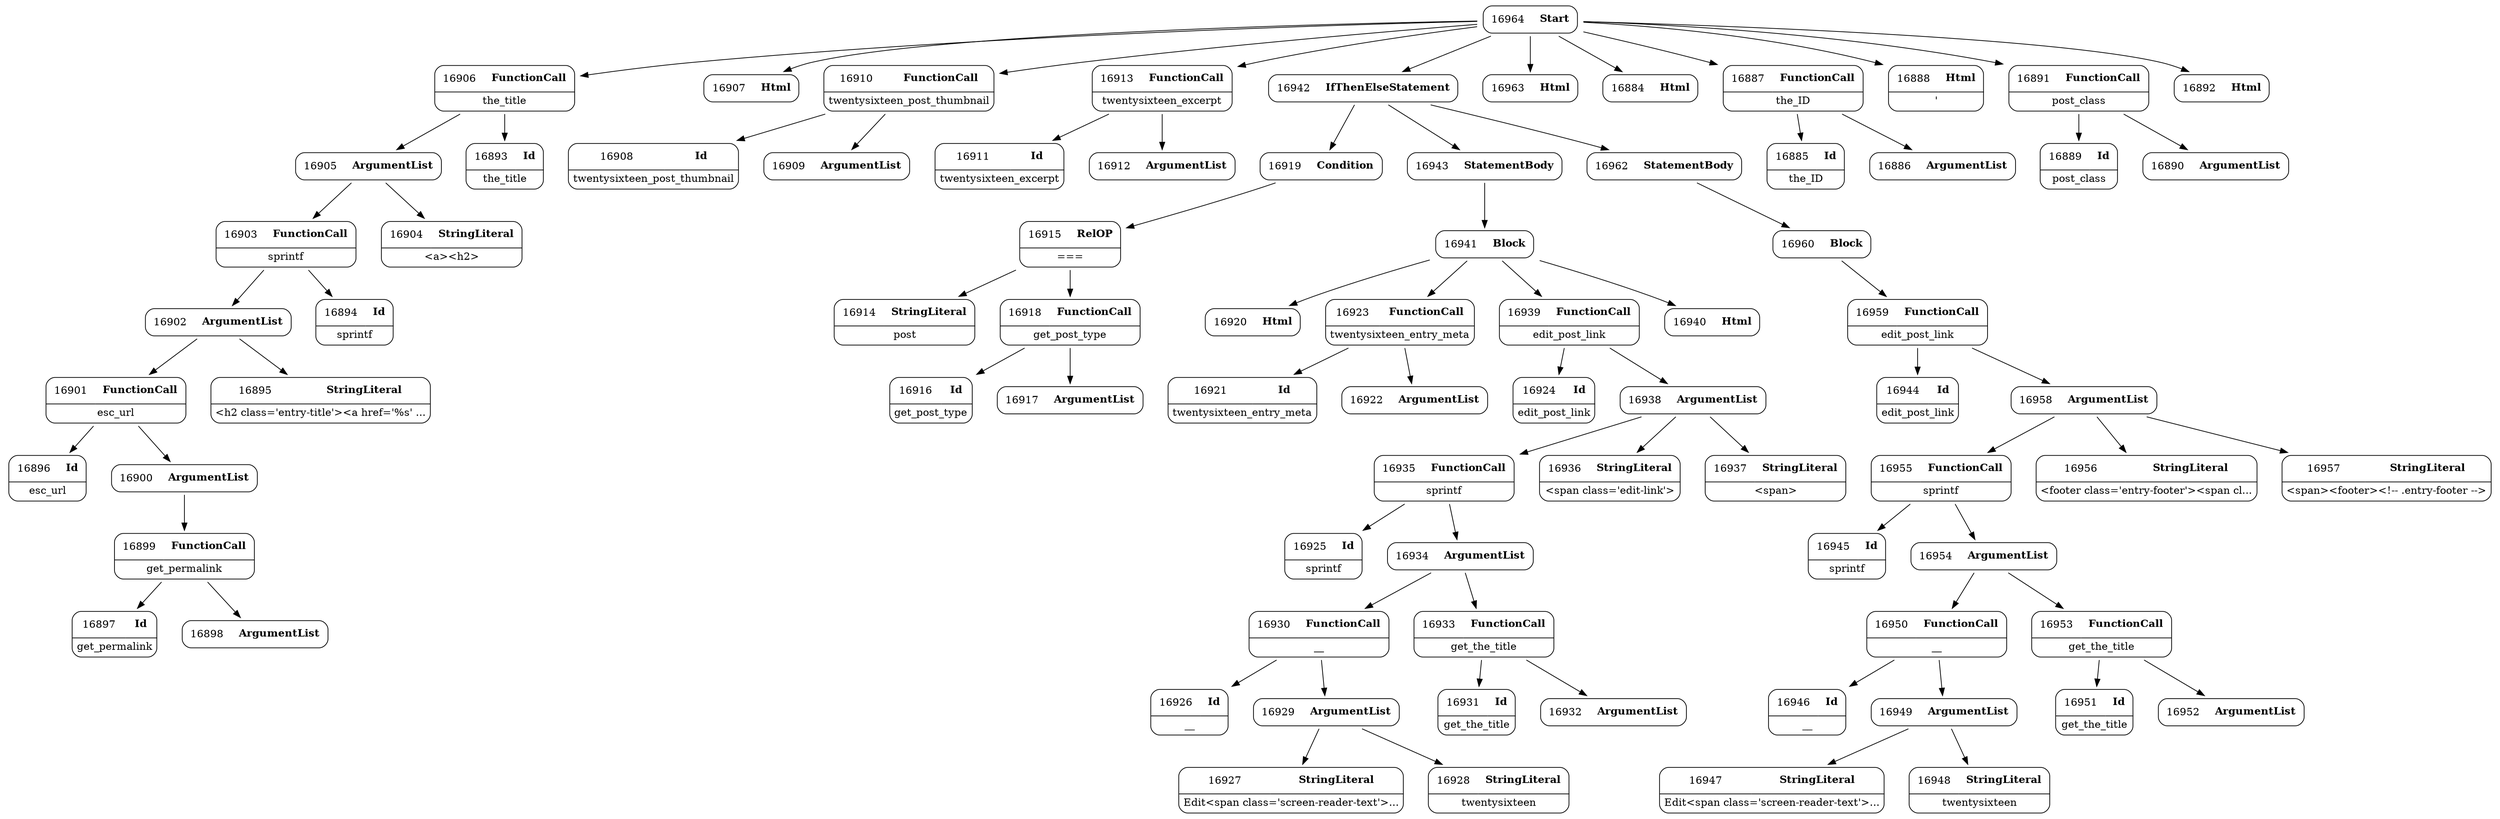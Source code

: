 digraph ast {
node [shape=none];
16896 [label=<<TABLE border='1' cellspacing='0' cellpadding='10' style='rounded' ><TR><TD border='0'>16896</TD><TD border='0'><B>Id</B></TD></TR><HR/><TR><TD border='0' cellpadding='5' colspan='2'>esc_url</TD></TR></TABLE>>];
16897 [label=<<TABLE border='1' cellspacing='0' cellpadding='10' style='rounded' ><TR><TD border='0'>16897</TD><TD border='0'><B>Id</B></TD></TR><HR/><TR><TD border='0' cellpadding='5' colspan='2'>get_permalink</TD></TR></TABLE>>];
16898 [label=<<TABLE border='1' cellspacing='0' cellpadding='10' style='rounded' ><TR><TD border='0'>16898</TD><TD border='0'><B>ArgumentList</B></TD></TR></TABLE>>];
16899 [label=<<TABLE border='1' cellspacing='0' cellpadding='10' style='rounded' ><TR><TD border='0'>16899</TD><TD border='0'><B>FunctionCall</B></TD></TR><HR/><TR><TD border='0' cellpadding='5' colspan='2'>get_permalink</TD></TR></TABLE>>];
16899 -> 16897 [weight=2];
16899 -> 16898 [weight=2];
16900 [label=<<TABLE border='1' cellspacing='0' cellpadding='10' style='rounded' ><TR><TD border='0'>16900</TD><TD border='0'><B>ArgumentList</B></TD></TR></TABLE>>];
16900 -> 16899 [weight=2];
16901 [label=<<TABLE border='1' cellspacing='0' cellpadding='10' style='rounded' ><TR><TD border='0'>16901</TD><TD border='0'><B>FunctionCall</B></TD></TR><HR/><TR><TD border='0' cellpadding='5' colspan='2'>esc_url</TD></TR></TABLE>>];
16901 -> 16896 [weight=2];
16901 -> 16900 [weight=2];
16902 [label=<<TABLE border='1' cellspacing='0' cellpadding='10' style='rounded' ><TR><TD border='0'>16902</TD><TD border='0'><B>ArgumentList</B></TD></TR></TABLE>>];
16902 -> 16895 [weight=2];
16902 -> 16901 [weight=2];
16903 [label=<<TABLE border='1' cellspacing='0' cellpadding='10' style='rounded' ><TR><TD border='0'>16903</TD><TD border='0'><B>FunctionCall</B></TD></TR><HR/><TR><TD border='0' cellpadding='5' colspan='2'>sprintf</TD></TR></TABLE>>];
16903 -> 16894 [weight=2];
16903 -> 16902 [weight=2];
16904 [label=<<TABLE border='1' cellspacing='0' cellpadding='10' style='rounded' ><TR><TD border='0'>16904</TD><TD border='0'><B>StringLiteral</B></TD></TR><HR/><TR><TD border='0' cellpadding='5' colspan='2'>&lt;a&gt;&lt;h2&gt;</TD></TR></TABLE>>];
16905 [label=<<TABLE border='1' cellspacing='0' cellpadding='10' style='rounded' ><TR><TD border='0'>16905</TD><TD border='0'><B>ArgumentList</B></TD></TR></TABLE>>];
16905 -> 16903 [weight=2];
16905 -> 16904 [weight=2];
16906 [label=<<TABLE border='1' cellspacing='0' cellpadding='10' style='rounded' ><TR><TD border='0'>16906</TD><TD border='0'><B>FunctionCall</B></TD></TR><HR/><TR><TD border='0' cellpadding='5' colspan='2'>the_title</TD></TR></TABLE>>];
16906 -> 16893 [weight=2];
16906 -> 16905 [weight=2];
16907 [label=<<TABLE border='1' cellspacing='0' cellpadding='10' style='rounded' ><TR><TD border='0'>16907</TD><TD border='0'><B>Html</B></TD></TR></TABLE>>];
16908 [label=<<TABLE border='1' cellspacing='0' cellpadding='10' style='rounded' ><TR><TD border='0'>16908</TD><TD border='0'><B>Id</B></TD></TR><HR/><TR><TD border='0' cellpadding='5' colspan='2'>twentysixteen_post_thumbnail</TD></TR></TABLE>>];
16909 [label=<<TABLE border='1' cellspacing='0' cellpadding='10' style='rounded' ><TR><TD border='0'>16909</TD><TD border='0'><B>ArgumentList</B></TD></TR></TABLE>>];
16910 [label=<<TABLE border='1' cellspacing='0' cellpadding='10' style='rounded' ><TR><TD border='0'>16910</TD><TD border='0'><B>FunctionCall</B></TD></TR><HR/><TR><TD border='0' cellpadding='5' colspan='2'>twentysixteen_post_thumbnail</TD></TR></TABLE>>];
16910 -> 16908 [weight=2];
16910 -> 16909 [weight=2];
16911 [label=<<TABLE border='1' cellspacing='0' cellpadding='10' style='rounded' ><TR><TD border='0'>16911</TD><TD border='0'><B>Id</B></TD></TR><HR/><TR><TD border='0' cellpadding='5' colspan='2'>twentysixteen_excerpt</TD></TR></TABLE>>];
16912 [label=<<TABLE border='1' cellspacing='0' cellpadding='10' style='rounded' ><TR><TD border='0'>16912</TD><TD border='0'><B>ArgumentList</B></TD></TR></TABLE>>];
16913 [label=<<TABLE border='1' cellspacing='0' cellpadding='10' style='rounded' ><TR><TD border='0'>16913</TD><TD border='0'><B>FunctionCall</B></TD></TR><HR/><TR><TD border='0' cellpadding='5' colspan='2'>twentysixteen_excerpt</TD></TR></TABLE>>];
16913 -> 16911 [weight=2];
16913 -> 16912 [weight=2];
16914 [label=<<TABLE border='1' cellspacing='0' cellpadding='10' style='rounded' ><TR><TD border='0'>16914</TD><TD border='0'><B>StringLiteral</B></TD></TR><HR/><TR><TD border='0' cellpadding='5' colspan='2'>post</TD></TR></TABLE>>];
16915 [label=<<TABLE border='1' cellspacing='0' cellpadding='10' style='rounded' ><TR><TD border='0'>16915</TD><TD border='0'><B>RelOP</B></TD></TR><HR/><TR><TD border='0' cellpadding='5' colspan='2'>===</TD></TR></TABLE>>];
16915 -> 16914 [weight=2];
16915 -> 16918 [weight=2];
16916 [label=<<TABLE border='1' cellspacing='0' cellpadding='10' style='rounded' ><TR><TD border='0'>16916</TD><TD border='0'><B>Id</B></TD></TR><HR/><TR><TD border='0' cellpadding='5' colspan='2'>get_post_type</TD></TR></TABLE>>];
16917 [label=<<TABLE border='1' cellspacing='0' cellpadding='10' style='rounded' ><TR><TD border='0'>16917</TD><TD border='0'><B>ArgumentList</B></TD></TR></TABLE>>];
16918 [label=<<TABLE border='1' cellspacing='0' cellpadding='10' style='rounded' ><TR><TD border='0'>16918</TD><TD border='0'><B>FunctionCall</B></TD></TR><HR/><TR><TD border='0' cellpadding='5' colspan='2'>get_post_type</TD></TR></TABLE>>];
16918 -> 16916 [weight=2];
16918 -> 16917 [weight=2];
16919 [label=<<TABLE border='1' cellspacing='0' cellpadding='10' style='rounded' ><TR><TD border='0'>16919</TD><TD border='0'><B>Condition</B></TD></TR></TABLE>>];
16919 -> 16915 [weight=2];
16920 [label=<<TABLE border='1' cellspacing='0' cellpadding='10' style='rounded' ><TR><TD border='0'>16920</TD><TD border='0'><B>Html</B></TD></TR></TABLE>>];
16921 [label=<<TABLE border='1' cellspacing='0' cellpadding='10' style='rounded' ><TR><TD border='0'>16921</TD><TD border='0'><B>Id</B></TD></TR><HR/><TR><TD border='0' cellpadding='5' colspan='2'>twentysixteen_entry_meta</TD></TR></TABLE>>];
16922 [label=<<TABLE border='1' cellspacing='0' cellpadding='10' style='rounded' ><TR><TD border='0'>16922</TD><TD border='0'><B>ArgumentList</B></TD></TR></TABLE>>];
16923 [label=<<TABLE border='1' cellspacing='0' cellpadding='10' style='rounded' ><TR><TD border='0'>16923</TD><TD border='0'><B>FunctionCall</B></TD></TR><HR/><TR><TD border='0' cellpadding='5' colspan='2'>twentysixteen_entry_meta</TD></TR></TABLE>>];
16923 -> 16921 [weight=2];
16923 -> 16922 [weight=2];
16924 [label=<<TABLE border='1' cellspacing='0' cellpadding='10' style='rounded' ><TR><TD border='0'>16924</TD><TD border='0'><B>Id</B></TD></TR><HR/><TR><TD border='0' cellpadding='5' colspan='2'>edit_post_link</TD></TR></TABLE>>];
16925 [label=<<TABLE border='1' cellspacing='0' cellpadding='10' style='rounded' ><TR><TD border='0'>16925</TD><TD border='0'><B>Id</B></TD></TR><HR/><TR><TD border='0' cellpadding='5' colspan='2'>sprintf</TD></TR></TABLE>>];
16926 [label=<<TABLE border='1' cellspacing='0' cellpadding='10' style='rounded' ><TR><TD border='0'>16926</TD><TD border='0'><B>Id</B></TD></TR><HR/><TR><TD border='0' cellpadding='5' colspan='2'>__</TD></TR></TABLE>>];
16927 [label=<<TABLE border='1' cellspacing='0' cellpadding='10' style='rounded' ><TR><TD border='0'>16927</TD><TD border='0'><B>StringLiteral</B></TD></TR><HR/><TR><TD border='0' cellpadding='5' colspan='2'>Edit&lt;span class='screen-reader-text'&gt;...</TD></TR></TABLE>>];
16928 [label=<<TABLE border='1' cellspacing='0' cellpadding='10' style='rounded' ><TR><TD border='0'>16928</TD><TD border='0'><B>StringLiteral</B></TD></TR><HR/><TR><TD border='0' cellpadding='5' colspan='2'>twentysixteen</TD></TR></TABLE>>];
16929 [label=<<TABLE border='1' cellspacing='0' cellpadding='10' style='rounded' ><TR><TD border='0'>16929</TD><TD border='0'><B>ArgumentList</B></TD></TR></TABLE>>];
16929 -> 16927 [weight=2];
16929 -> 16928 [weight=2];
16930 [label=<<TABLE border='1' cellspacing='0' cellpadding='10' style='rounded' ><TR><TD border='0'>16930</TD><TD border='0'><B>FunctionCall</B></TD></TR><HR/><TR><TD border='0' cellpadding='5' colspan='2'>__</TD></TR></TABLE>>];
16930 -> 16926 [weight=2];
16930 -> 16929 [weight=2];
16931 [label=<<TABLE border='1' cellspacing='0' cellpadding='10' style='rounded' ><TR><TD border='0'>16931</TD><TD border='0'><B>Id</B></TD></TR><HR/><TR><TD border='0' cellpadding='5' colspan='2'>get_the_title</TD></TR></TABLE>>];
16932 [label=<<TABLE border='1' cellspacing='0' cellpadding='10' style='rounded' ><TR><TD border='0'>16932</TD><TD border='0'><B>ArgumentList</B></TD></TR></TABLE>>];
16933 [label=<<TABLE border='1' cellspacing='0' cellpadding='10' style='rounded' ><TR><TD border='0'>16933</TD><TD border='0'><B>FunctionCall</B></TD></TR><HR/><TR><TD border='0' cellpadding='5' colspan='2'>get_the_title</TD></TR></TABLE>>];
16933 -> 16931 [weight=2];
16933 -> 16932 [weight=2];
16934 [label=<<TABLE border='1' cellspacing='0' cellpadding='10' style='rounded' ><TR><TD border='0'>16934</TD><TD border='0'><B>ArgumentList</B></TD></TR></TABLE>>];
16934 -> 16930 [weight=2];
16934 -> 16933 [weight=2];
16935 [label=<<TABLE border='1' cellspacing='0' cellpadding='10' style='rounded' ><TR><TD border='0'>16935</TD><TD border='0'><B>FunctionCall</B></TD></TR><HR/><TR><TD border='0' cellpadding='5' colspan='2'>sprintf</TD></TR></TABLE>>];
16935 -> 16925 [weight=2];
16935 -> 16934 [weight=2];
16936 [label=<<TABLE border='1' cellspacing='0' cellpadding='10' style='rounded' ><TR><TD border='0'>16936</TD><TD border='0'><B>StringLiteral</B></TD></TR><HR/><TR><TD border='0' cellpadding='5' colspan='2'>&lt;span class='edit-link'&gt;</TD></TR></TABLE>>];
16937 [label=<<TABLE border='1' cellspacing='0' cellpadding='10' style='rounded' ><TR><TD border='0'>16937</TD><TD border='0'><B>StringLiteral</B></TD></TR><HR/><TR><TD border='0' cellpadding='5' colspan='2'>&lt;span&gt;</TD></TR></TABLE>>];
16938 [label=<<TABLE border='1' cellspacing='0' cellpadding='10' style='rounded' ><TR><TD border='0'>16938</TD><TD border='0'><B>ArgumentList</B></TD></TR></TABLE>>];
16938 -> 16935 [weight=2];
16938 -> 16936 [weight=2];
16938 -> 16937 [weight=2];
16939 [label=<<TABLE border='1' cellspacing='0' cellpadding='10' style='rounded' ><TR><TD border='0'>16939</TD><TD border='0'><B>FunctionCall</B></TD></TR><HR/><TR><TD border='0' cellpadding='5' colspan='2'>edit_post_link</TD></TR></TABLE>>];
16939 -> 16924 [weight=2];
16939 -> 16938 [weight=2];
16940 [label=<<TABLE border='1' cellspacing='0' cellpadding='10' style='rounded' ><TR><TD border='0'>16940</TD><TD border='0'><B>Html</B></TD></TR></TABLE>>];
16941 [label=<<TABLE border='1' cellspacing='0' cellpadding='10' style='rounded' ><TR><TD border='0'>16941</TD><TD border='0'><B>Block</B></TD></TR></TABLE>>];
16941 -> 16920 [weight=2];
16941 -> 16923 [weight=2];
16941 -> 16939 [weight=2];
16941 -> 16940 [weight=2];
16942 [label=<<TABLE border='1' cellspacing='0' cellpadding='10' style='rounded' ><TR><TD border='0'>16942</TD><TD border='0'><B>IfThenElseStatement</B></TD></TR></TABLE>>];
16942 -> 16919 [weight=2];
16942 -> 16943 [weight=2];
16942 -> 16962 [weight=2];
16943 [label=<<TABLE border='1' cellspacing='0' cellpadding='10' style='rounded' ><TR><TD border='0'>16943</TD><TD border='0'><B>StatementBody</B></TD></TR></TABLE>>];
16943 -> 16941 [weight=2];
16944 [label=<<TABLE border='1' cellspacing='0' cellpadding='10' style='rounded' ><TR><TD border='0'>16944</TD><TD border='0'><B>Id</B></TD></TR><HR/><TR><TD border='0' cellpadding='5' colspan='2'>edit_post_link</TD></TR></TABLE>>];
16945 [label=<<TABLE border='1' cellspacing='0' cellpadding='10' style='rounded' ><TR><TD border='0'>16945</TD><TD border='0'><B>Id</B></TD></TR><HR/><TR><TD border='0' cellpadding='5' colspan='2'>sprintf</TD></TR></TABLE>>];
16946 [label=<<TABLE border='1' cellspacing='0' cellpadding='10' style='rounded' ><TR><TD border='0'>16946</TD><TD border='0'><B>Id</B></TD></TR><HR/><TR><TD border='0' cellpadding='5' colspan='2'>__</TD></TR></TABLE>>];
16947 [label=<<TABLE border='1' cellspacing='0' cellpadding='10' style='rounded' ><TR><TD border='0'>16947</TD><TD border='0'><B>StringLiteral</B></TD></TR><HR/><TR><TD border='0' cellpadding='5' colspan='2'>Edit&lt;span class='screen-reader-text'&gt;...</TD></TR></TABLE>>];
16948 [label=<<TABLE border='1' cellspacing='0' cellpadding='10' style='rounded' ><TR><TD border='0'>16948</TD><TD border='0'><B>StringLiteral</B></TD></TR><HR/><TR><TD border='0' cellpadding='5' colspan='2'>twentysixteen</TD></TR></TABLE>>];
16949 [label=<<TABLE border='1' cellspacing='0' cellpadding='10' style='rounded' ><TR><TD border='0'>16949</TD><TD border='0'><B>ArgumentList</B></TD></TR></TABLE>>];
16949 -> 16947 [weight=2];
16949 -> 16948 [weight=2];
16950 [label=<<TABLE border='1' cellspacing='0' cellpadding='10' style='rounded' ><TR><TD border='0'>16950</TD><TD border='0'><B>FunctionCall</B></TD></TR><HR/><TR><TD border='0' cellpadding='5' colspan='2'>__</TD></TR></TABLE>>];
16950 -> 16946 [weight=2];
16950 -> 16949 [weight=2];
16951 [label=<<TABLE border='1' cellspacing='0' cellpadding='10' style='rounded' ><TR><TD border='0'>16951</TD><TD border='0'><B>Id</B></TD></TR><HR/><TR><TD border='0' cellpadding='5' colspan='2'>get_the_title</TD></TR></TABLE>>];
16952 [label=<<TABLE border='1' cellspacing='0' cellpadding='10' style='rounded' ><TR><TD border='0'>16952</TD><TD border='0'><B>ArgumentList</B></TD></TR></TABLE>>];
16953 [label=<<TABLE border='1' cellspacing='0' cellpadding='10' style='rounded' ><TR><TD border='0'>16953</TD><TD border='0'><B>FunctionCall</B></TD></TR><HR/><TR><TD border='0' cellpadding='5' colspan='2'>get_the_title</TD></TR></TABLE>>];
16953 -> 16951 [weight=2];
16953 -> 16952 [weight=2];
16954 [label=<<TABLE border='1' cellspacing='0' cellpadding='10' style='rounded' ><TR><TD border='0'>16954</TD><TD border='0'><B>ArgumentList</B></TD></TR></TABLE>>];
16954 -> 16950 [weight=2];
16954 -> 16953 [weight=2];
16955 [label=<<TABLE border='1' cellspacing='0' cellpadding='10' style='rounded' ><TR><TD border='0'>16955</TD><TD border='0'><B>FunctionCall</B></TD></TR><HR/><TR><TD border='0' cellpadding='5' colspan='2'>sprintf</TD></TR></TABLE>>];
16955 -> 16945 [weight=2];
16955 -> 16954 [weight=2];
16956 [label=<<TABLE border='1' cellspacing='0' cellpadding='10' style='rounded' ><TR><TD border='0'>16956</TD><TD border='0'><B>StringLiteral</B></TD></TR><HR/><TR><TD border='0' cellpadding='5' colspan='2'>&lt;footer class='entry-footer'&gt;&lt;span cl...</TD></TR></TABLE>>];
16957 [label=<<TABLE border='1' cellspacing='0' cellpadding='10' style='rounded' ><TR><TD border='0'>16957</TD><TD border='0'><B>StringLiteral</B></TD></TR><HR/><TR><TD border='0' cellpadding='5' colspan='2'>&lt;span&gt;&lt;footer&gt;&lt;!-- .entry-footer --&gt;</TD></TR></TABLE>>];
16958 [label=<<TABLE border='1' cellspacing='0' cellpadding='10' style='rounded' ><TR><TD border='0'>16958</TD><TD border='0'><B>ArgumentList</B></TD></TR></TABLE>>];
16958 -> 16955 [weight=2];
16958 -> 16956 [weight=2];
16958 -> 16957 [weight=2];
16959 [label=<<TABLE border='1' cellspacing='0' cellpadding='10' style='rounded' ><TR><TD border='0'>16959</TD><TD border='0'><B>FunctionCall</B></TD></TR><HR/><TR><TD border='0' cellpadding='5' colspan='2'>edit_post_link</TD></TR></TABLE>>];
16959 -> 16944 [weight=2];
16959 -> 16958 [weight=2];
16960 [label=<<TABLE border='1' cellspacing='0' cellpadding='10' style='rounded' ><TR><TD border='0'>16960</TD><TD border='0'><B>Block</B></TD></TR></TABLE>>];
16960 -> 16959 [weight=2];
16962 [label=<<TABLE border='1' cellspacing='0' cellpadding='10' style='rounded' ><TR><TD border='0'>16962</TD><TD border='0'><B>StatementBody</B></TD></TR></TABLE>>];
16962 -> 16960 [weight=2];
16963 [label=<<TABLE border='1' cellspacing='0' cellpadding='10' style='rounded' ><TR><TD border='0'>16963</TD><TD border='0'><B>Html</B></TD></TR></TABLE>>];
16964 [label=<<TABLE border='1' cellspacing='0' cellpadding='10' style='rounded' ><TR><TD border='0'>16964</TD><TD border='0'><B>Start</B></TD></TR></TABLE>>];
16964 -> 16884 [weight=2];
16964 -> 16887 [weight=2];
16964 -> 16888 [weight=2];
16964 -> 16891 [weight=2];
16964 -> 16892 [weight=2];
16964 -> 16906 [weight=2];
16964 -> 16907 [weight=2];
16964 -> 16910 [weight=2];
16964 -> 16913 [weight=2];
16964 -> 16942 [weight=2];
16964 -> 16963 [weight=2];
16884 [label=<<TABLE border='1' cellspacing='0' cellpadding='10' style='rounded' ><TR><TD border='0'>16884</TD><TD border='0'><B>Html</B></TD></TR></TABLE>>];
16885 [label=<<TABLE border='1' cellspacing='0' cellpadding='10' style='rounded' ><TR><TD border='0'>16885</TD><TD border='0'><B>Id</B></TD></TR><HR/><TR><TD border='0' cellpadding='5' colspan='2'>the_ID</TD></TR></TABLE>>];
16886 [label=<<TABLE border='1' cellspacing='0' cellpadding='10' style='rounded' ><TR><TD border='0'>16886</TD><TD border='0'><B>ArgumentList</B></TD></TR></TABLE>>];
16887 [label=<<TABLE border='1' cellspacing='0' cellpadding='10' style='rounded' ><TR><TD border='0'>16887</TD><TD border='0'><B>FunctionCall</B></TD></TR><HR/><TR><TD border='0' cellpadding='5' colspan='2'>the_ID</TD></TR></TABLE>>];
16887 -> 16885 [weight=2];
16887 -> 16886 [weight=2];
16888 [label=<<TABLE border='1' cellspacing='0' cellpadding='10' style='rounded' ><TR><TD border='0'>16888</TD><TD border='0'><B>Html</B></TD></TR><HR/><TR><TD border='0' cellpadding='5' colspan='2'>'</TD></TR></TABLE>>];
16889 [label=<<TABLE border='1' cellspacing='0' cellpadding='10' style='rounded' ><TR><TD border='0'>16889</TD><TD border='0'><B>Id</B></TD></TR><HR/><TR><TD border='0' cellpadding='5' colspan='2'>post_class</TD></TR></TABLE>>];
16890 [label=<<TABLE border='1' cellspacing='0' cellpadding='10' style='rounded' ><TR><TD border='0'>16890</TD><TD border='0'><B>ArgumentList</B></TD></TR></TABLE>>];
16891 [label=<<TABLE border='1' cellspacing='0' cellpadding='10' style='rounded' ><TR><TD border='0'>16891</TD><TD border='0'><B>FunctionCall</B></TD></TR><HR/><TR><TD border='0' cellpadding='5' colspan='2'>post_class</TD></TR></TABLE>>];
16891 -> 16889 [weight=2];
16891 -> 16890 [weight=2];
16892 [label=<<TABLE border='1' cellspacing='0' cellpadding='10' style='rounded' ><TR><TD border='0'>16892</TD><TD border='0'><B>Html</B></TD></TR></TABLE>>];
16893 [label=<<TABLE border='1' cellspacing='0' cellpadding='10' style='rounded' ><TR><TD border='0'>16893</TD><TD border='0'><B>Id</B></TD></TR><HR/><TR><TD border='0' cellpadding='5' colspan='2'>the_title</TD></TR></TABLE>>];
16894 [label=<<TABLE border='1' cellspacing='0' cellpadding='10' style='rounded' ><TR><TD border='0'>16894</TD><TD border='0'><B>Id</B></TD></TR><HR/><TR><TD border='0' cellpadding='5' colspan='2'>sprintf</TD></TR></TABLE>>];
16895 [label=<<TABLE border='1' cellspacing='0' cellpadding='10' style='rounded' ><TR><TD border='0'>16895</TD><TD border='0'><B>StringLiteral</B></TD></TR><HR/><TR><TD border='0' cellpadding='5' colspan='2'>&lt;h2 class='entry-title'&gt;&lt;a href='%s' ...</TD></TR></TABLE>>];
}
